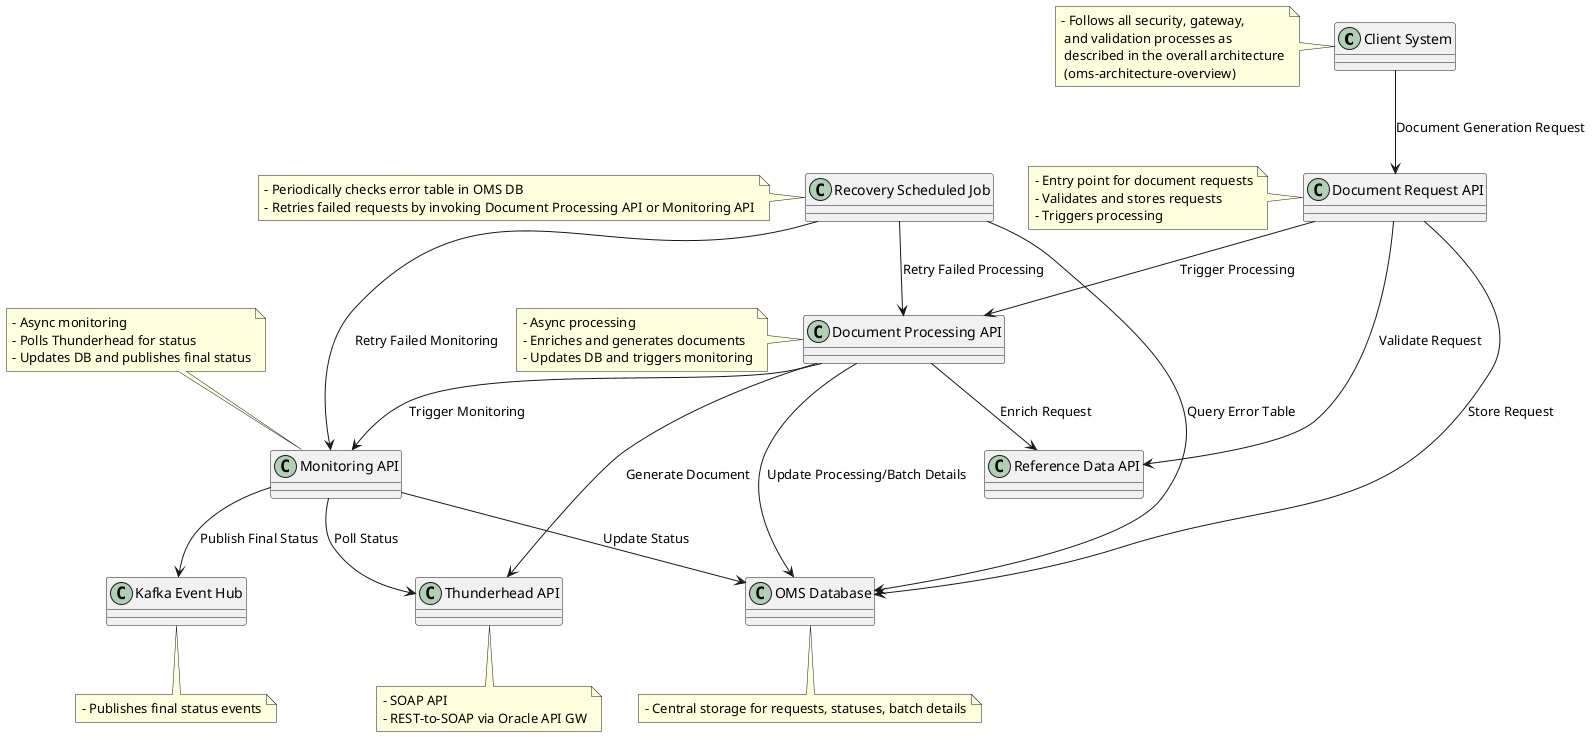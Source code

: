 @startuml
!define RECTANGLE class

RECTANGLE "Client System" as Client
RECTANGLE "Document Request API" as DocRequestAPI
RECTANGLE "Document Processing API" as DocProcessingAPI
RECTANGLE "Monitoring API" as MonitoringAPI
RECTANGLE "Reference Data API" as RefDataAPI
RECTANGLE "Thunderhead API" as ThunderheadAPI
RECTANGLE "OMS Database" as OMSDB
RECTANGLE "Kafka Event Hub" as Kafka
RECTANGLE "Recovery Scheduled Job" as RecoveryJob

Client --> DocRequestAPI : Document Generation Request
DocRequestAPI --> RefDataAPI : Validate Request
DocRequestAPI --> OMSDB : Store Request
DocRequestAPI --> DocProcessingAPI : Trigger Processing
DocProcessingAPI --> RefDataAPI : Enrich Request
DocProcessingAPI --> ThunderheadAPI : Generate Document
DocProcessingAPI --> OMSDB : Update Processing/Batch Details
DocProcessingAPI --> MonitoringAPI : Trigger Monitoring
MonitoringAPI --> ThunderheadAPI : Poll Status
MonitoringAPI --> OMSDB : Update Status
MonitoringAPI --> Kafka : Publish Final Status
RecoveryJob --> OMSDB : Query Error Table
RecoveryJob --> DocProcessingAPI : Retry Failed Processing
RecoveryJob --> MonitoringAPI : Retry Failed Monitoring

note left of Client
- Follows all security, gateway,
 and validation processes as
 described in the overall architecture
 (oms-architecture-overview)
end note

note left of DocRequestAPI
- Entry point for document requests
- Validates and stores requests
- Triggers processing
end note

note left of DocProcessingAPI
- Async processing
- Enriches and generates documents
- Updates DB and triggers monitoring
end note

note top of MonitoringAPI
- Async monitoring
- Polls Thunderhead for status
- Updates DB and publishes final status
end note

note bottom of OMSDB
- Central storage for requests, statuses, batch details
end note

note bottom of ThunderheadAPI
- SOAP API
- REST-to-SOAP via Oracle API GW
end note

note bottom of Kafka
- Publishes final status events
end note

note left of RecoveryJob
- Periodically checks error table in OMS DB
- Retries failed requests by invoking Document Processing API or Monitoring API
end note

@enduml

